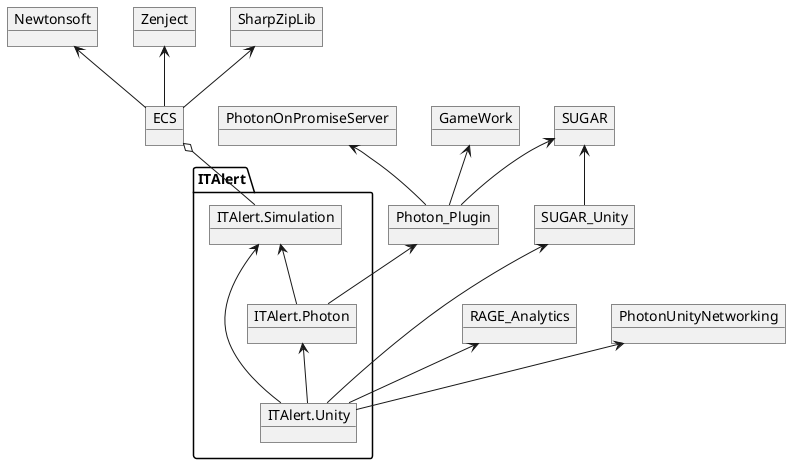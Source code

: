 @startuml
Object Newtonsoft
Object Zenject
Object SharpZipLib
Object ECS

SharpZipLib <-- ECS
Zenject <-- ECS
Newtonsoft <-- ECS

Object Photon_Plugin
Object PhotonOnPromiseServer
Object SUGAR
Object GameWork

SUGAR <-- Photon_Plugin
GameWork <-- Photon_Plugin
PhotonOnPromiseServer <-- Photon_Plugin

Object ITAlert.Simulation
Object ITAlert.Photon

ECS o-- ITAlert.Simulation
Photon_Plugin <-- ITAlert.Photon
ITAlert.Simulation <-- ITAlert.Photon

Object ITAlert.Unity

ITAlert.Simulation <-- ITAlert.Unity
ITAlert.Photon <-- ITAlert.Unity

Object GameWork.Unity
Object SUGAR_Unity
Object RAGE_Analytics
Object PhotonUnityNetworking

GameWork <-- GameWork.Unity
SUGAR_Unity <-- ITAlert.Unity

GameWork.Unity <-- ITAlert.Unity
SUGAR <-- SUGAR_Unity
RAGE_Analytics <-- ITAlert.Unity
PhotonUnityNetworking <-- ITAlert.Unity
@enduml